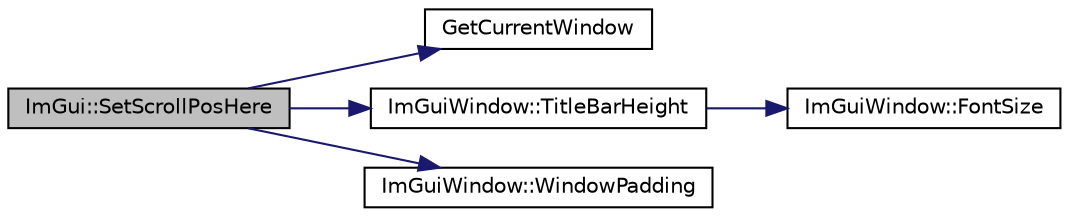 digraph "ImGui::SetScrollPosHere"
{
 // INTERACTIVE_SVG=YES
  edge [fontname="Helvetica",fontsize="10",labelfontname="Helvetica",labelfontsize="10"];
  node [fontname="Helvetica",fontsize="10",shape=record];
  rankdir="LR";
  Node1 [label="ImGui::SetScrollPosHere",height=0.2,width=0.4,color="black", fillcolor="grey75", style="filled" fontcolor="black"];
  Node1 -> Node2 [color="midnightblue",fontsize="10",style="solid",fontname="Helvetica"];
  Node2 [label="GetCurrentWindow",height=0.2,width=0.4,color="black", fillcolor="white", style="filled",URL="$imgui_8cpp.html#adf96ede6decde2f532a9cfd91deff1b7"];
  Node1 -> Node3 [color="midnightblue",fontsize="10",style="solid",fontname="Helvetica"];
  Node3 [label="ImGuiWindow::TitleBarHeight",height=0.2,width=0.4,color="black", fillcolor="white", style="filled",URL="$struct_im_gui_window.html#aa0fd5081f3673347f2e27f7344d7a6b4"];
  Node3 -> Node4 [color="midnightblue",fontsize="10",style="solid",fontname="Helvetica"];
  Node4 [label="ImGuiWindow::FontSize",height=0.2,width=0.4,color="black", fillcolor="white", style="filled",URL="$struct_im_gui_window.html#a67007799e318d08070b70387ec28d791"];
  Node1 -> Node5 [color="midnightblue",fontsize="10",style="solid",fontname="Helvetica"];
  Node5 [label="ImGuiWindow::WindowPadding",height=0.2,width=0.4,color="black", fillcolor="white", style="filled",URL="$struct_im_gui_window.html#acc623891f86112d2fef71bf89e796297"];
}
